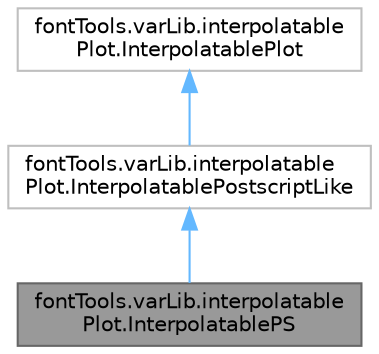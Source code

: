 digraph "fontTools.varLib.interpolatablePlot.InterpolatablePS"
{
 // LATEX_PDF_SIZE
  bgcolor="transparent";
  edge [fontname=Helvetica,fontsize=10,labelfontname=Helvetica,labelfontsize=10];
  node [fontname=Helvetica,fontsize=10,shape=box,height=0.2,width=0.4];
  Node1 [id="Node000001",label="fontTools.varLib.interpolatable\lPlot.InterpolatablePS",height=0.2,width=0.4,color="gray40", fillcolor="grey60", style="filled", fontcolor="black",tooltip=" "];
  Node2 -> Node1 [id="edge1_Node000001_Node000002",dir="back",color="steelblue1",style="solid",tooltip=" "];
  Node2 [id="Node000002",label="fontTools.varLib.interpolatable\lPlot.InterpolatablePostscriptLike",height=0.2,width=0.4,color="grey75", fillcolor="white", style="filled",URL="$de/dff/classfontTools_1_1varLib_1_1interpolatablePlot_1_1InterpolatablePostscriptLike.html",tooltip=" "];
  Node3 -> Node2 [id="edge2_Node000002_Node000003",dir="back",color="steelblue1",style="solid",tooltip=" "];
  Node3 [id="Node000003",label="fontTools.varLib.interpolatable\lPlot.InterpolatablePlot",height=0.2,width=0.4,color="grey75", fillcolor="white", style="filled",URL="$dc/d61/classfontTools_1_1varLib_1_1interpolatablePlot_1_1InterpolatablePlot.html",tooltip=" "];
}
